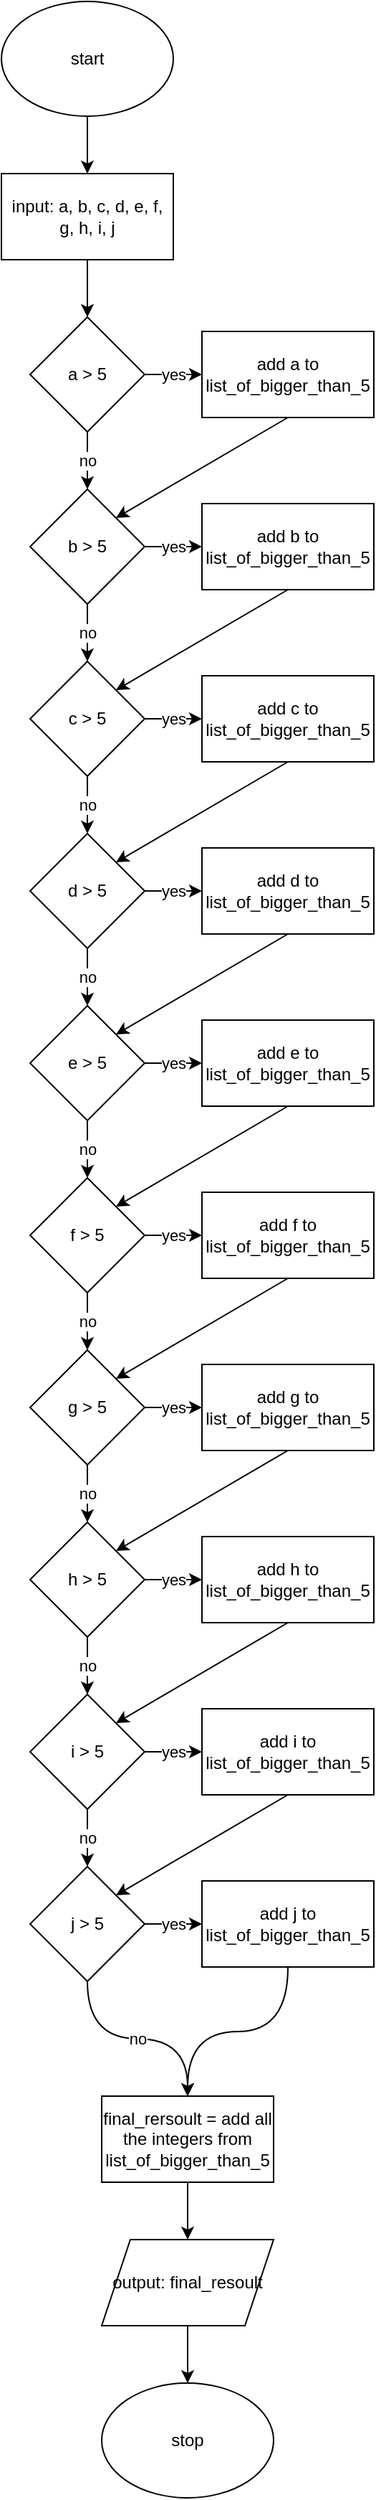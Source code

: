<mxfile version="14.6.6" type="github" pages="2">
  <diagram id="Uh3lgJ0IlZQ0Z_tGh_ES" name="Page-1">
    <mxGraphModel dx="1151" dy="694" grid="1" gridSize="10" guides="1" tooltips="1" connect="1" arrows="1" fold="1" page="1" pageScale="1" pageWidth="827" pageHeight="1169" math="0" shadow="0">
      <root>
        <mxCell id="0" />
        <mxCell id="1" parent="0" />
        <mxCell id="DUNPQGVu7jWI2Fl0PFPO-3" style="edgeStyle=orthogonalEdgeStyle;orthogonalLoop=1;jettySize=auto;html=1;curved=1;" parent="1" source="DUNPQGVu7jWI2Fl0PFPO-1" target="DUNPQGVu7jWI2Fl0PFPO-2" edge="1">
          <mxGeometry relative="1" as="geometry" />
        </mxCell>
        <mxCell id="DUNPQGVu7jWI2Fl0PFPO-1" value="start" style="ellipse;whiteSpace=wrap;html=1;" parent="1" vertex="1">
          <mxGeometry x="284" y="20" width="120" height="80" as="geometry" />
        </mxCell>
        <mxCell id="DUNPQGVu7jWI2Fl0PFPO-6" style="edgeStyle=orthogonalEdgeStyle;orthogonalLoop=1;jettySize=auto;html=1;curved=1;" parent="1" source="DUNPQGVu7jWI2Fl0PFPO-2" target="DUNPQGVu7jWI2Fl0PFPO-5" edge="1">
          <mxGeometry relative="1" as="geometry" />
        </mxCell>
        <mxCell id="DUNPQGVu7jWI2Fl0PFPO-2" value="input: a, b, c, d, e, f, g, h, i, j" style="whiteSpace=wrap;html=1;" parent="1" vertex="1">
          <mxGeometry x="284" y="140" width="120" height="60" as="geometry" />
        </mxCell>
        <mxCell id="DUNPQGVu7jWI2Fl0PFPO-9" value="no" style="edgeStyle=orthogonalEdgeStyle;orthogonalLoop=1;jettySize=auto;html=1;curved=1;" parent="1" source="DUNPQGVu7jWI2Fl0PFPO-5" target="DUNPQGVu7jWI2Fl0PFPO-8" edge="1">
          <mxGeometry relative="1" as="geometry" />
        </mxCell>
        <mxCell id="lGQirS0EhyKLhU8pr_Ol-6" value="yes" style="edgeStyle=orthogonalEdgeStyle;orthogonalLoop=1;jettySize=auto;html=1;entryX=0;entryY=0.5;entryDx=0;entryDy=0;curved=1;" edge="1" parent="1" source="DUNPQGVu7jWI2Fl0PFPO-5" target="lGQirS0EhyKLhU8pr_Ol-5">
          <mxGeometry relative="1" as="geometry" />
        </mxCell>
        <mxCell id="DUNPQGVu7jWI2Fl0PFPO-5" value="a &amp;gt; 5" style="rhombus;whiteSpace=wrap;html=1;" parent="1" vertex="1">
          <mxGeometry x="304" y="240" width="80" height="80" as="geometry" />
        </mxCell>
        <mxCell id="lGQirS0EhyKLhU8pr_Ol-8" value="yes" style="edgeStyle=orthogonalEdgeStyle;orthogonalLoop=1;jettySize=auto;html=1;curved=1;" edge="1" parent="1" source="DUNPQGVu7jWI2Fl0PFPO-8" target="lGQirS0EhyKLhU8pr_Ol-7">
          <mxGeometry relative="1" as="geometry" />
        </mxCell>
        <mxCell id="lGQirS0EhyKLhU8pr_Ol-37" value="no" style="edgeStyle=orthogonalEdgeStyle;orthogonalLoop=1;jettySize=auto;html=1;curved=1;" edge="1" parent="1" source="DUNPQGVu7jWI2Fl0PFPO-8" target="DUNPQGVu7jWI2Fl0PFPO-10">
          <mxGeometry relative="1" as="geometry" />
        </mxCell>
        <mxCell id="DUNPQGVu7jWI2Fl0PFPO-8" value="b &amp;gt; 5" style="rhombus;whiteSpace=wrap;html=1;" parent="1" vertex="1">
          <mxGeometry x="304" y="360" width="80" height="80" as="geometry" />
        </mxCell>
        <mxCell id="lGQirS0EhyKLhU8pr_Ol-10" value="yes" style="edgeStyle=orthogonalEdgeStyle;orthogonalLoop=1;jettySize=auto;html=1;entryX=0;entryY=0.5;entryDx=0;entryDy=0;curved=1;" edge="1" parent="1" source="DUNPQGVu7jWI2Fl0PFPO-10" target="lGQirS0EhyKLhU8pr_Ol-9">
          <mxGeometry relative="1" as="geometry" />
        </mxCell>
        <mxCell id="lGQirS0EhyKLhU8pr_Ol-38" value="no" style="edgeStyle=orthogonalEdgeStyle;orthogonalLoop=1;jettySize=auto;html=1;curved=1;" edge="1" parent="1" source="DUNPQGVu7jWI2Fl0PFPO-10" target="DUNPQGVu7jWI2Fl0PFPO-12">
          <mxGeometry relative="1" as="geometry" />
        </mxCell>
        <mxCell id="DUNPQGVu7jWI2Fl0PFPO-10" value="c &amp;gt; 5" style="rhombus;whiteSpace=wrap;html=1;" parent="1" vertex="1">
          <mxGeometry x="304" y="480" width="80" height="80" as="geometry" />
        </mxCell>
        <mxCell id="lGQirS0EhyKLhU8pr_Ol-12" value="yes" style="edgeStyle=orthogonalEdgeStyle;orthogonalLoop=1;jettySize=auto;html=1;curved=1;" edge="1" parent="1" source="DUNPQGVu7jWI2Fl0PFPO-12" target="lGQirS0EhyKLhU8pr_Ol-11">
          <mxGeometry relative="1" as="geometry" />
        </mxCell>
        <mxCell id="lGQirS0EhyKLhU8pr_Ol-39" value="no" style="edgeStyle=orthogonalEdgeStyle;orthogonalLoop=1;jettySize=auto;html=1;curved=1;" edge="1" parent="1" source="DUNPQGVu7jWI2Fl0PFPO-12" target="DUNPQGVu7jWI2Fl0PFPO-14">
          <mxGeometry relative="1" as="geometry" />
        </mxCell>
        <mxCell id="DUNPQGVu7jWI2Fl0PFPO-12" value="d &amp;gt; 5" style="rhombus;whiteSpace=wrap;html=1;" parent="1" vertex="1">
          <mxGeometry x="304" y="600" width="80" height="80" as="geometry" />
        </mxCell>
        <mxCell id="lGQirS0EhyKLhU8pr_Ol-40" value="no" style="edgeStyle=orthogonalEdgeStyle;orthogonalLoop=1;jettySize=auto;html=1;curved=1;" edge="1" parent="1" source="DUNPQGVu7jWI2Fl0PFPO-14" target="DUNPQGVu7jWI2Fl0PFPO-16">
          <mxGeometry relative="1" as="geometry">
            <Array as="points">
              <mxPoint x="344" y="810" />
              <mxPoint x="344" y="810" />
            </Array>
          </mxGeometry>
        </mxCell>
        <mxCell id="qg0bX45iYKr7TYXmTfEr-4" value="yes" style="edgeStyle=orthogonalEdgeStyle;curved=1;rounded=1;sketch=0;orthogonalLoop=1;jettySize=auto;html=1;" edge="1" parent="1" source="DUNPQGVu7jWI2Fl0PFPO-14" target="lGQirS0EhyKLhU8pr_Ol-13">
          <mxGeometry relative="1" as="geometry" />
        </mxCell>
        <mxCell id="DUNPQGVu7jWI2Fl0PFPO-14" value="e &amp;gt; 5" style="rhombus;whiteSpace=wrap;html=1;" parent="1" vertex="1">
          <mxGeometry x="304" y="720" width="80" height="80" as="geometry" />
        </mxCell>
        <mxCell id="lGQirS0EhyKLhU8pr_Ol-41" value="no" style="edgeStyle=orthogonalEdgeStyle;orthogonalLoop=1;jettySize=auto;html=1;entryX=0.5;entryY=0;entryDx=0;entryDy=0;curved=1;" edge="1" parent="1" source="DUNPQGVu7jWI2Fl0PFPO-16" target="DUNPQGVu7jWI2Fl0PFPO-18">
          <mxGeometry relative="1" as="geometry" />
        </mxCell>
        <mxCell id="qg0bX45iYKr7TYXmTfEr-5" value="yes" style="edgeStyle=orthogonalEdgeStyle;curved=1;rounded=1;sketch=0;orthogonalLoop=1;jettySize=auto;html=1;" edge="1" parent="1" source="DUNPQGVu7jWI2Fl0PFPO-16" target="lGQirS0EhyKLhU8pr_Ol-15">
          <mxGeometry relative="1" as="geometry" />
        </mxCell>
        <mxCell id="DUNPQGVu7jWI2Fl0PFPO-16" value="f &amp;gt; 5" style="rhombus;whiteSpace=wrap;html=1;" parent="1" vertex="1">
          <mxGeometry x="304" y="840" width="80" height="80" as="geometry" />
        </mxCell>
        <mxCell id="lGQirS0EhyKLhU8pr_Ol-43" value="no" style="edgeStyle=orthogonalEdgeStyle;orthogonalLoop=1;jettySize=auto;html=1;curved=1;" edge="1" parent="1" source="DUNPQGVu7jWI2Fl0PFPO-18" target="DUNPQGVu7jWI2Fl0PFPO-20">
          <mxGeometry relative="1" as="geometry" />
        </mxCell>
        <mxCell id="qg0bX45iYKr7TYXmTfEr-6" value="yes" style="edgeStyle=orthogonalEdgeStyle;curved=1;rounded=1;sketch=0;orthogonalLoop=1;jettySize=auto;html=1;" edge="1" parent="1" source="DUNPQGVu7jWI2Fl0PFPO-18" target="lGQirS0EhyKLhU8pr_Ol-17">
          <mxGeometry relative="1" as="geometry" />
        </mxCell>
        <mxCell id="DUNPQGVu7jWI2Fl0PFPO-18" value="g &amp;gt; 5" style="rhombus;whiteSpace=wrap;html=1;" parent="1" vertex="1">
          <mxGeometry x="304" y="960" width="80" height="80" as="geometry" />
        </mxCell>
        <mxCell id="lGQirS0EhyKLhU8pr_Ol-44" value="no" style="edgeStyle=orthogonalEdgeStyle;orthogonalLoop=1;jettySize=auto;html=1;entryX=0.5;entryY=0;entryDx=0;entryDy=0;curved=1;" edge="1" parent="1" source="DUNPQGVu7jWI2Fl0PFPO-20" target="lGQirS0EhyKLhU8pr_Ol-1">
          <mxGeometry relative="1" as="geometry" />
        </mxCell>
        <mxCell id="qg0bX45iYKr7TYXmTfEr-7" value="yes" style="edgeStyle=orthogonalEdgeStyle;curved=1;rounded=1;sketch=0;orthogonalLoop=1;jettySize=auto;html=1;" edge="1" parent="1" source="DUNPQGVu7jWI2Fl0PFPO-20" target="lGQirS0EhyKLhU8pr_Ol-19">
          <mxGeometry relative="1" as="geometry" />
        </mxCell>
        <mxCell id="DUNPQGVu7jWI2Fl0PFPO-20" value="h &amp;gt; 5" style="rhombus;whiteSpace=wrap;html=1;" parent="1" vertex="1">
          <mxGeometry x="304" y="1080" width="80" height="80" as="geometry" />
        </mxCell>
        <mxCell id="lGQirS0EhyKLhU8pr_Ol-4" value="no" style="edgeStyle=orthogonalEdgeStyle;orthogonalLoop=1;jettySize=auto;html=1;curved=1;" edge="1" parent="1" source="lGQirS0EhyKLhU8pr_Ol-1" target="lGQirS0EhyKLhU8pr_Ol-3">
          <mxGeometry relative="1" as="geometry" />
        </mxCell>
        <mxCell id="qg0bX45iYKr7TYXmTfEr-8" value="yes" style="edgeStyle=orthogonalEdgeStyle;curved=1;rounded=1;sketch=0;orthogonalLoop=1;jettySize=auto;html=1;" edge="1" parent="1" source="lGQirS0EhyKLhU8pr_Ol-1" target="lGQirS0EhyKLhU8pr_Ol-20">
          <mxGeometry relative="1" as="geometry" />
        </mxCell>
        <mxCell id="lGQirS0EhyKLhU8pr_Ol-1" value="i &amp;gt; 5" style="rhombus;whiteSpace=wrap;html=1;" vertex="1" parent="1">
          <mxGeometry x="304" y="1200" width="80" height="80" as="geometry" />
        </mxCell>
        <mxCell id="lGQirS0EhyKLhU8pr_Ol-47" value="no" style="edgeStyle=orthogonalEdgeStyle;orthogonalLoop=1;jettySize=auto;html=1;entryX=0.5;entryY=0;entryDx=0;entryDy=0;curved=1;" edge="1" parent="1" source="lGQirS0EhyKLhU8pr_Ol-3" target="lGQirS0EhyKLhU8pr_Ol-46">
          <mxGeometry relative="1" as="geometry" />
        </mxCell>
        <mxCell id="qg0bX45iYKr7TYXmTfEr-9" value="yes" style="edgeStyle=orthogonalEdgeStyle;curved=1;rounded=1;sketch=0;orthogonalLoop=1;jettySize=auto;html=1;" edge="1" parent="1" source="lGQirS0EhyKLhU8pr_Ol-3" target="lGQirS0EhyKLhU8pr_Ol-21">
          <mxGeometry relative="1" as="geometry" />
        </mxCell>
        <mxCell id="lGQirS0EhyKLhU8pr_Ol-3" value="j &amp;gt; 5" style="rhombus;whiteSpace=wrap;html=1;" vertex="1" parent="1">
          <mxGeometry x="304" y="1320" width="80" height="80" as="geometry" />
        </mxCell>
        <mxCell id="lGQirS0EhyKLhU8pr_Ol-5" value="add a to list_of_bigger_than_5" style="whiteSpace=wrap;html=1;" vertex="1" parent="1">
          <mxGeometry x="424" y="250" width="120" height="60" as="geometry" />
        </mxCell>
        <mxCell id="lGQirS0EhyKLhU8pr_Ol-7" value="&lt;span&gt;add b to list_of_bigger_than_5&lt;/span&gt;" style="whiteSpace=wrap;html=1;" vertex="1" parent="1">
          <mxGeometry x="424" y="370" width="120" height="60" as="geometry" />
        </mxCell>
        <mxCell id="lGQirS0EhyKLhU8pr_Ol-9" value="&lt;span&gt;add c to list_of_bigger_than_5&lt;/span&gt;" style="whiteSpace=wrap;html=1;" vertex="1" parent="1">
          <mxGeometry x="424" y="490" width="120" height="60" as="geometry" />
        </mxCell>
        <mxCell id="lGQirS0EhyKLhU8pr_Ol-11" value="&lt;span&gt;add d to list_of_bigger_than_5&lt;/span&gt;" style="whiteSpace=wrap;html=1;" vertex="1" parent="1">
          <mxGeometry x="424" y="610" width="120" height="60" as="geometry" />
        </mxCell>
        <mxCell id="lGQirS0EhyKLhU8pr_Ol-13" value="&lt;span&gt;add e to list_of_bigger_than_5&lt;/span&gt;" style="whiteSpace=wrap;html=1;" vertex="1" parent="1">
          <mxGeometry x="424" y="730" width="120" height="60" as="geometry" />
        </mxCell>
        <mxCell id="lGQirS0EhyKLhU8pr_Ol-15" value="&lt;span&gt;add f to list_of_bigger_than_5&lt;/span&gt;" style="whiteSpace=wrap;html=1;" vertex="1" parent="1">
          <mxGeometry x="424" y="850" width="120" height="60" as="geometry" />
        </mxCell>
        <mxCell id="lGQirS0EhyKLhU8pr_Ol-17" value="&lt;span&gt;add g to list_of_bigger_than_5&lt;/span&gt;" style="whiteSpace=wrap;html=1;" vertex="1" parent="1">
          <mxGeometry x="424" y="970" width="120" height="60" as="geometry" />
        </mxCell>
        <mxCell id="lGQirS0EhyKLhU8pr_Ol-19" value="&lt;span&gt;add h to list_of_bigger_than_5&lt;/span&gt;" style="whiteSpace=wrap;html=1;" vertex="1" parent="1">
          <mxGeometry x="424" y="1090" width="120" height="60" as="geometry" />
        </mxCell>
        <mxCell id="lGQirS0EhyKLhU8pr_Ol-20" value="&lt;span&gt;add i to list_of_bigger_than_5&lt;/span&gt;" style="whiteSpace=wrap;html=1;" vertex="1" parent="1">
          <mxGeometry x="424" y="1210" width="120" height="60" as="geometry" />
        </mxCell>
        <mxCell id="lGQirS0EhyKLhU8pr_Ol-48" style="edgeStyle=orthogonalEdgeStyle;orthogonalLoop=1;jettySize=auto;html=1;entryX=0.5;entryY=0;entryDx=0;entryDy=0;curved=1;" edge="1" parent="1" source="lGQirS0EhyKLhU8pr_Ol-21" target="lGQirS0EhyKLhU8pr_Ol-46">
          <mxGeometry relative="1" as="geometry" />
        </mxCell>
        <mxCell id="lGQirS0EhyKLhU8pr_Ol-21" value="&lt;span&gt;add j to list_of_bigger_than_5&lt;/span&gt;" style="whiteSpace=wrap;html=1;" vertex="1" parent="1">
          <mxGeometry x="424" y="1330" width="120" height="60" as="geometry" />
        </mxCell>
        <mxCell id="lGQirS0EhyKLhU8pr_Ol-24" value="" style="endArrow=classic;html=1;entryX=1;entryY=0;entryDx=0;entryDy=0;exitX=0.5;exitY=1;exitDx=0;exitDy=0;curved=1;" edge="1" parent="1" source="lGQirS0EhyKLhU8pr_Ol-5" target="DUNPQGVu7jWI2Fl0PFPO-8">
          <mxGeometry width="50" height="50" relative="1" as="geometry">
            <mxPoint x="464" y="360" as="sourcePoint" />
            <mxPoint x="514" y="310" as="targetPoint" />
          </mxGeometry>
        </mxCell>
        <mxCell id="lGQirS0EhyKLhU8pr_Ol-25" value="" style="endArrow=classic;html=1;entryX=1;entryY=0;entryDx=0;entryDy=0;exitX=0.5;exitY=1;exitDx=0;exitDy=0;curved=1;" edge="1" parent="1">
          <mxGeometry width="50" height="50" relative="1" as="geometry">
            <mxPoint x="484" y="430" as="sourcePoint" />
            <mxPoint x="364" y="500" as="targetPoint" />
          </mxGeometry>
        </mxCell>
        <mxCell id="lGQirS0EhyKLhU8pr_Ol-26" value="" style="endArrow=classic;html=1;entryX=1;entryY=0;entryDx=0;entryDy=0;exitX=0.5;exitY=1;exitDx=0;exitDy=0;curved=1;" edge="1" parent="1">
          <mxGeometry width="50" height="50" relative="1" as="geometry">
            <mxPoint x="484" y="550" as="sourcePoint" />
            <mxPoint x="364" y="620" as="targetPoint" />
          </mxGeometry>
        </mxCell>
        <mxCell id="lGQirS0EhyKLhU8pr_Ol-27" value="" style="endArrow=classic;html=1;entryX=1;entryY=0;entryDx=0;entryDy=0;exitX=0.5;exitY=1;exitDx=0;exitDy=0;curved=1;" edge="1" parent="1">
          <mxGeometry width="50" height="50" relative="1" as="geometry">
            <mxPoint x="484" y="670" as="sourcePoint" />
            <mxPoint x="364" y="740" as="targetPoint" />
          </mxGeometry>
        </mxCell>
        <mxCell id="lGQirS0EhyKLhU8pr_Ol-28" value="" style="endArrow=classic;html=1;entryX=1;entryY=0;entryDx=0;entryDy=0;exitX=0.5;exitY=1;exitDx=0;exitDy=0;curved=1;" edge="1" parent="1">
          <mxGeometry width="50" height="50" relative="1" as="geometry">
            <mxPoint x="484" y="790" as="sourcePoint" />
            <mxPoint x="364" y="860" as="targetPoint" />
          </mxGeometry>
        </mxCell>
        <mxCell id="lGQirS0EhyKLhU8pr_Ol-29" value="" style="endArrow=classic;html=1;entryX=1;entryY=0;entryDx=0;entryDy=0;exitX=0.5;exitY=1;exitDx=0;exitDy=0;curved=1;" edge="1" parent="1">
          <mxGeometry width="50" height="50" relative="1" as="geometry">
            <mxPoint x="484" y="910" as="sourcePoint" />
            <mxPoint x="364" y="980" as="targetPoint" />
          </mxGeometry>
        </mxCell>
        <mxCell id="lGQirS0EhyKLhU8pr_Ol-30" value="" style="endArrow=classic;html=1;entryX=1;entryY=0;entryDx=0;entryDy=0;exitX=0.5;exitY=1;exitDx=0;exitDy=0;curved=1;" edge="1" parent="1">
          <mxGeometry width="50" height="50" relative="1" as="geometry">
            <mxPoint x="484" y="1030" as="sourcePoint" />
            <mxPoint x="364" y="1100" as="targetPoint" />
          </mxGeometry>
        </mxCell>
        <mxCell id="lGQirS0EhyKLhU8pr_Ol-31" value="" style="endArrow=classic;html=1;entryX=1;entryY=0;entryDx=0;entryDy=0;exitX=0.5;exitY=1;exitDx=0;exitDy=0;curved=1;" edge="1" parent="1">
          <mxGeometry width="50" height="50" relative="1" as="geometry">
            <mxPoint x="484" y="1150" as="sourcePoint" />
            <mxPoint x="364" y="1220" as="targetPoint" />
          </mxGeometry>
        </mxCell>
        <mxCell id="lGQirS0EhyKLhU8pr_Ol-32" value="" style="endArrow=classic;html=1;entryX=1;entryY=0;entryDx=0;entryDy=0;exitX=0.5;exitY=1;exitDx=0;exitDy=0;curved=1;" edge="1" parent="1">
          <mxGeometry width="50" height="50" relative="1" as="geometry">
            <mxPoint x="484" y="1270" as="sourcePoint" />
            <mxPoint x="364" y="1340" as="targetPoint" />
          </mxGeometry>
        </mxCell>
        <mxCell id="lGQirS0EhyKLhU8pr_Ol-50" style="edgeStyle=orthogonalEdgeStyle;orthogonalLoop=1;jettySize=auto;html=1;curved=1;" edge="1" parent="1" source="lGQirS0EhyKLhU8pr_Ol-46" target="lGQirS0EhyKLhU8pr_Ol-49">
          <mxGeometry relative="1" as="geometry" />
        </mxCell>
        <mxCell id="lGQirS0EhyKLhU8pr_Ol-46" value="final_rersoult = add all the integers from list_of_bigger_than_5" style="whiteSpace=wrap;html=1;" vertex="1" parent="1">
          <mxGeometry x="354" y="1480" width="120" height="60" as="geometry" />
        </mxCell>
        <mxCell id="lGQirS0EhyKLhU8pr_Ol-52" style="edgeStyle=orthogonalEdgeStyle;orthogonalLoop=1;jettySize=auto;html=1;curved=1;" edge="1" parent="1" source="lGQirS0EhyKLhU8pr_Ol-49" target="lGQirS0EhyKLhU8pr_Ol-51">
          <mxGeometry relative="1" as="geometry" />
        </mxCell>
        <mxCell id="lGQirS0EhyKLhU8pr_Ol-49" value="output: final_resoult" style="shape=parallelogram;perimeter=parallelogramPerimeter;whiteSpace=wrap;html=1;fixedSize=1;" vertex="1" parent="1">
          <mxGeometry x="354" y="1580" width="120" height="60" as="geometry" />
        </mxCell>
        <mxCell id="lGQirS0EhyKLhU8pr_Ol-51" value="stop" style="ellipse;whiteSpace=wrap;html=1;" vertex="1" parent="1">
          <mxGeometry x="354" y="1680" width="120" height="80" as="geometry" />
        </mxCell>
      </root>
    </mxGraphModel>
  </diagram>
  <diagram id="apzDjPawPNtFV_1-unjf" name="Page-2">
    <mxGraphModel dx="1381" dy="833" grid="1" gridSize="10" guides="1" tooltips="1" connect="1" arrows="1" fold="1" page="1" pageScale="1" pageWidth="827" pageHeight="1169" math="0" shadow="0">
      <root>
        <mxCell id="UHRktAATG_F48fdjcvXp-0" />
        <mxCell id="UHRktAATG_F48fdjcvXp-1" parent="UHRktAATG_F48fdjcvXp-0" />
      </root>
    </mxGraphModel>
  </diagram>
</mxfile>
